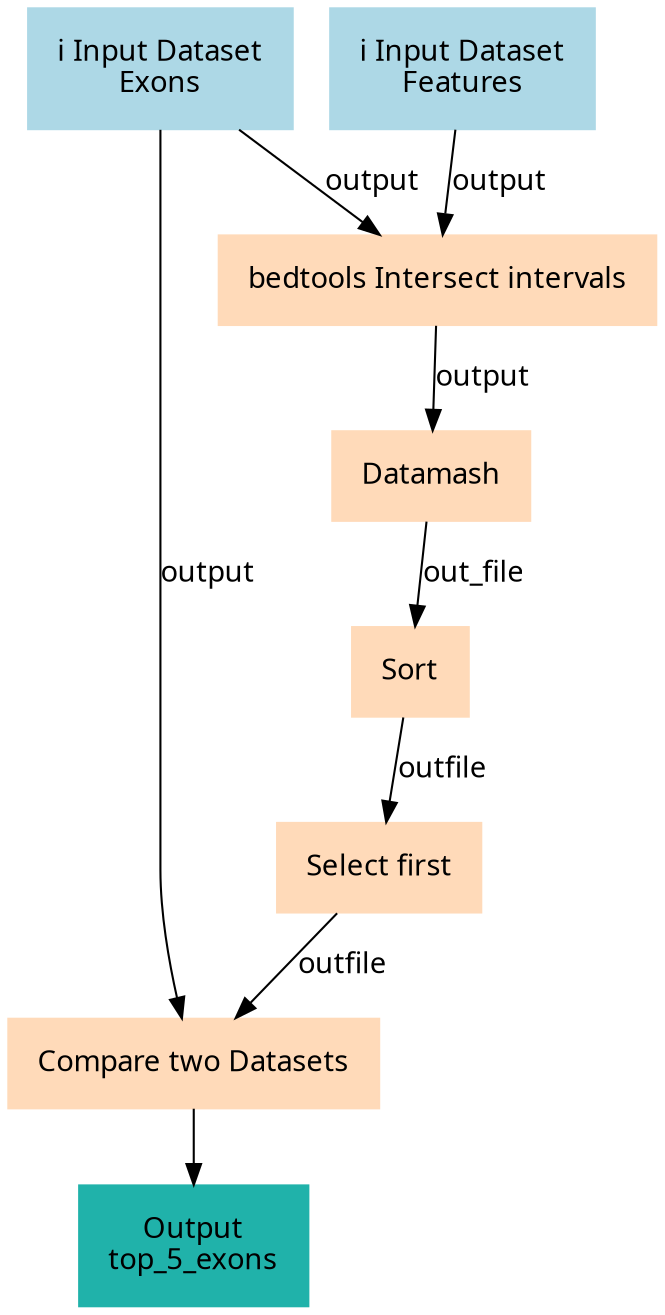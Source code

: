 digraph main {
  node [fontname="Atkinson Hyperlegible", shape=box, color=white,style=filled,color=peachpuff,margin="0.2,0.2"];
  edge [fontname="Atkinson Hyperlegible"];
  0[color=lightblue,label="ℹ️ Input Dataset\nExons"]
  1[color=lightblue,label="ℹ️ Input Dataset\nFeatures"]
  2[label="bedtools Intersect intervals"]
  0 -> 2 [label="output"]
  1 -> 2 [label="output"]
  3[label="Datamash"]
  2 -> 3 [label="output"]
  4[label="Sort"]
  3 -> 4 [label="out_file"]
  5[label="Select first"]
  4 -> 5 [label="outfile"]
  6[label="Compare two Datasets"]
  0 -> 6 [label="output"]
  5 -> 6 [label="outfile"]
  k565e3d7602304a5e87c19c36ce0b7df8[color=lightseagreen,label="Output\ntop_5_exons"]
  6 -> k565e3d7602304a5e87c19c36ce0b7df8
}